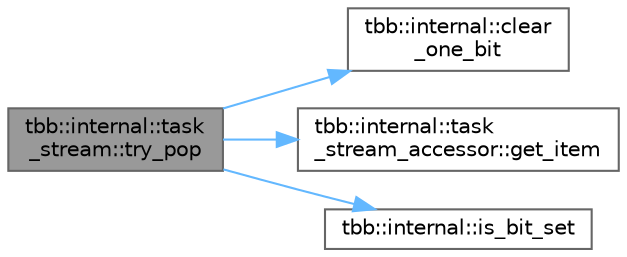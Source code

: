 digraph "tbb::internal::task_stream::try_pop"
{
 // LATEX_PDF_SIZE
  bgcolor="transparent";
  edge [fontname=Helvetica,fontsize=10,labelfontname=Helvetica,labelfontsize=10];
  node [fontname=Helvetica,fontsize=10,shape=box,height=0.2,width=0.4];
  rankdir="LR";
  Node1 [id="Node000001",label="tbb::internal::task\l_stream::try_pop",height=0.2,width=0.4,color="gray40", fillcolor="grey60", style="filled", fontcolor="black",tooltip="Returns pointer to task on successful pop, otherwise - NULL."];
  Node1 -> Node2 [id="edge4_Node000001_Node000002",color="steelblue1",style="solid",tooltip=" "];
  Node2 [id="Node000002",label="tbb::internal::clear\l_one_bit",height=0.2,width=0.4,color="grey40", fillcolor="white", style="filled",URL="$namespacetbb_1_1internal.html#a35e44ff7e39744e48bcace6f18763043",tooltip=" "];
  Node1 -> Node3 [id="edge5_Node000001_Node000003",color="steelblue1",style="solid",tooltip=" "];
  Node3 [id="Node000003",label="tbb::internal::task\l_stream_accessor::get_item",height=0.2,width=0.4,color="grey40", fillcolor="white", style="filled",URL="$classtbb_1_1internal_1_1task__stream__accessor.html#ab5fa756a45d7133b75d387281f884aee",tooltip=" "];
  Node1 -> Node4 [id="edge6_Node000001_Node000004",color="steelblue1",style="solid",tooltip=" "];
  Node4 [id="Node000004",label="tbb::internal::is_bit_set",height=0.2,width=0.4,color="grey40", fillcolor="white", style="filled",URL="$namespacetbb_1_1internal.html#a19b165478bcb38f4579535fb2702182c",tooltip=" "];
}
